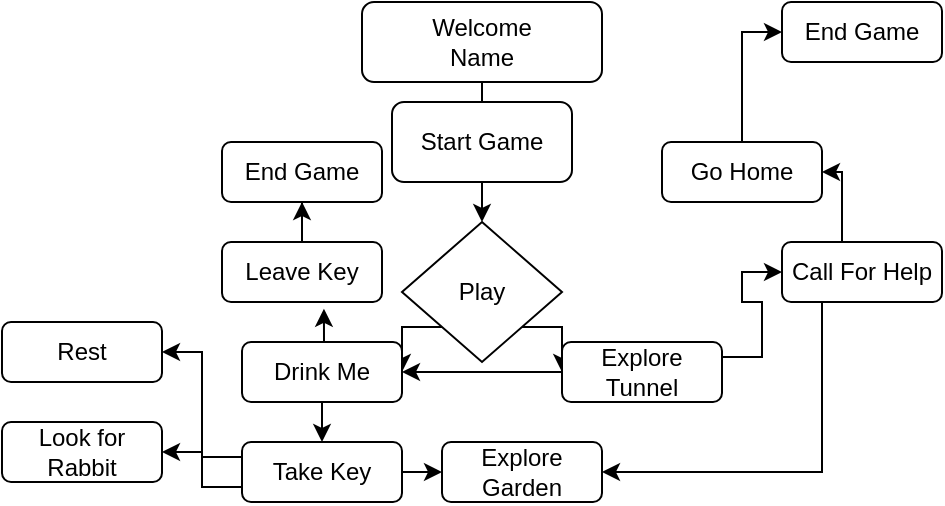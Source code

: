<mxfile version="24.8.0">
  <diagram id="C5RBs43oDa-KdzZeNtuy" name="Page-1">
    <mxGraphModel dx="1076" dy="547" grid="1" gridSize="10" guides="1" tooltips="1" connect="1" arrows="1" fold="1" page="1" pageScale="1" pageWidth="827" pageHeight="1169" math="0" shadow="0">
      <root>
        <mxCell id="WIyWlLk6GJQsqaUBKTNV-0" />
        <mxCell id="WIyWlLk6GJQsqaUBKTNV-1" parent="WIyWlLk6GJQsqaUBKTNV-0" />
        <mxCell id="WIyWlLk6GJQsqaUBKTNV-2" value="" style="rounded=0;html=1;jettySize=auto;orthogonalLoop=1;fontSize=11;endArrow=block;endFill=0;endSize=8;strokeWidth=1;shadow=0;labelBackgroundColor=none;edgeStyle=orthogonalEdgeStyle;" parent="WIyWlLk6GJQsqaUBKTNV-1" source="WIyWlLk6GJQsqaUBKTNV-3" edge="1">
          <mxGeometry relative="1" as="geometry">
            <mxPoint x="400" y="70" as="targetPoint" />
          </mxGeometry>
        </mxCell>
        <mxCell id="WIyWlLk6GJQsqaUBKTNV-3" value="Welcome&lt;div&gt;Name&lt;/div&gt;" style="rounded=1;whiteSpace=wrap;html=1;fontSize=12;glass=0;strokeWidth=1;shadow=0;" parent="WIyWlLk6GJQsqaUBKTNV-1" vertex="1">
          <mxGeometry x="340" width="120" height="40" as="geometry" />
        </mxCell>
        <mxCell id="EZz4u7kP4SdFqRR7eTQJ-1" value="Start Game" style="rounded=1;whiteSpace=wrap;html=1;" vertex="1" parent="WIyWlLk6GJQsqaUBKTNV-1">
          <mxGeometry x="355" y="50" width="90" height="40" as="geometry" />
        </mxCell>
        <mxCell id="EZz4u7kP4SdFqRR7eTQJ-3" value="End Game" style="rounded=1;whiteSpace=wrap;html=1;" vertex="1" parent="WIyWlLk6GJQsqaUBKTNV-1">
          <mxGeometry x="270" y="70" width="80" height="30" as="geometry" />
        </mxCell>
        <mxCell id="EZz4u7kP4SdFqRR7eTQJ-18" style="edgeStyle=orthogonalEdgeStyle;rounded=0;orthogonalLoop=1;jettySize=auto;html=1;exitX=0;exitY=1;exitDx=0;exitDy=0;entryX=1;entryY=0.5;entryDx=0;entryDy=0;" edge="1" parent="WIyWlLk6GJQsqaUBKTNV-1" source="EZz4u7kP4SdFqRR7eTQJ-9" target="EZz4u7kP4SdFqRR7eTQJ-12">
          <mxGeometry relative="1" as="geometry" />
        </mxCell>
        <mxCell id="EZz4u7kP4SdFqRR7eTQJ-19" style="edgeStyle=orthogonalEdgeStyle;rounded=0;orthogonalLoop=1;jettySize=auto;html=1;exitX=1;exitY=1;exitDx=0;exitDy=0;entryX=0;entryY=0.5;entryDx=0;entryDy=0;" edge="1" parent="WIyWlLk6GJQsqaUBKTNV-1" source="EZz4u7kP4SdFqRR7eTQJ-9" target="EZz4u7kP4SdFqRR7eTQJ-11">
          <mxGeometry relative="1" as="geometry" />
        </mxCell>
        <mxCell id="EZz4u7kP4SdFqRR7eTQJ-9" value="Play" style="rhombus;whiteSpace=wrap;html=1;" vertex="1" parent="WIyWlLk6GJQsqaUBKTNV-1">
          <mxGeometry x="360" y="110" width="80" height="70" as="geometry" />
        </mxCell>
        <mxCell id="EZz4u7kP4SdFqRR7eTQJ-10" value="" style="endArrow=classic;html=1;rounded=0;entryX=0.5;entryY=0;entryDx=0;entryDy=0;exitX=0.5;exitY=1;exitDx=0;exitDy=0;" edge="1" parent="WIyWlLk6GJQsqaUBKTNV-1" source="EZz4u7kP4SdFqRR7eTQJ-1" target="EZz4u7kP4SdFqRR7eTQJ-9">
          <mxGeometry width="50" height="50" relative="1" as="geometry">
            <mxPoint x="390" y="310" as="sourcePoint" />
            <mxPoint x="440" y="260" as="targetPoint" />
          </mxGeometry>
        </mxCell>
        <mxCell id="EZz4u7kP4SdFqRR7eTQJ-35" style="edgeStyle=orthogonalEdgeStyle;rounded=0;orthogonalLoop=1;jettySize=auto;html=1;exitX=1;exitY=0.25;exitDx=0;exitDy=0;entryX=0;entryY=0.5;entryDx=0;entryDy=0;" edge="1" parent="WIyWlLk6GJQsqaUBKTNV-1" source="EZz4u7kP4SdFqRR7eTQJ-11" target="EZz4u7kP4SdFqRR7eTQJ-32">
          <mxGeometry relative="1" as="geometry" />
        </mxCell>
        <mxCell id="EZz4u7kP4SdFqRR7eTQJ-44" style="edgeStyle=orthogonalEdgeStyle;rounded=0;orthogonalLoop=1;jettySize=auto;html=1;exitX=0;exitY=0.5;exitDx=0;exitDy=0;entryX=1;entryY=0.5;entryDx=0;entryDy=0;" edge="1" parent="WIyWlLk6GJQsqaUBKTNV-1" source="EZz4u7kP4SdFqRR7eTQJ-11" target="EZz4u7kP4SdFqRR7eTQJ-12">
          <mxGeometry relative="1" as="geometry" />
        </mxCell>
        <mxCell id="EZz4u7kP4SdFqRR7eTQJ-11" value="Explore Tunnel" style="rounded=1;whiteSpace=wrap;html=1;" vertex="1" parent="WIyWlLk6GJQsqaUBKTNV-1">
          <mxGeometry x="440" y="170" width="80" height="30" as="geometry" />
        </mxCell>
        <mxCell id="EZz4u7kP4SdFqRR7eTQJ-23" style="edgeStyle=orthogonalEdgeStyle;rounded=0;orthogonalLoop=1;jettySize=auto;html=1;exitX=0.5;exitY=1;exitDx=0;exitDy=0;entryX=0.5;entryY=0;entryDx=0;entryDy=0;" edge="1" parent="WIyWlLk6GJQsqaUBKTNV-1" source="EZz4u7kP4SdFqRR7eTQJ-12" target="EZz4u7kP4SdFqRR7eTQJ-22">
          <mxGeometry relative="1" as="geometry" />
        </mxCell>
        <mxCell id="EZz4u7kP4SdFqRR7eTQJ-12" value="Drink Me" style="rounded=1;whiteSpace=wrap;html=1;" vertex="1" parent="WIyWlLk6GJQsqaUBKTNV-1">
          <mxGeometry x="280" y="170" width="80" height="30" as="geometry" />
        </mxCell>
        <mxCell id="EZz4u7kP4SdFqRR7eTQJ-30" style="edgeStyle=orthogonalEdgeStyle;rounded=0;orthogonalLoop=1;jettySize=auto;html=1;exitX=0.5;exitY=0;exitDx=0;exitDy=0;" edge="1" parent="WIyWlLk6GJQsqaUBKTNV-1" source="EZz4u7kP4SdFqRR7eTQJ-20" target="EZz4u7kP4SdFqRR7eTQJ-3">
          <mxGeometry relative="1" as="geometry" />
        </mxCell>
        <mxCell id="EZz4u7kP4SdFqRR7eTQJ-20" value="Leave Key" style="rounded=1;whiteSpace=wrap;html=1;" vertex="1" parent="WIyWlLk6GJQsqaUBKTNV-1">
          <mxGeometry x="270" y="120" width="80" height="30" as="geometry" />
        </mxCell>
        <mxCell id="EZz4u7kP4SdFqRR7eTQJ-21" style="edgeStyle=orthogonalEdgeStyle;rounded=0;orthogonalLoop=1;jettySize=auto;html=1;exitX=0.5;exitY=0;exitDx=0;exitDy=0;entryX=0.637;entryY=1.113;entryDx=0;entryDy=0;entryPerimeter=0;" edge="1" parent="WIyWlLk6GJQsqaUBKTNV-1" source="EZz4u7kP4SdFqRR7eTQJ-12" target="EZz4u7kP4SdFqRR7eTQJ-20">
          <mxGeometry relative="1" as="geometry" />
        </mxCell>
        <mxCell id="EZz4u7kP4SdFqRR7eTQJ-27" style="edgeStyle=orthogonalEdgeStyle;rounded=0;orthogonalLoop=1;jettySize=auto;html=1;entryX=1;entryY=0.5;entryDx=0;entryDy=0;exitX=0;exitY=0.25;exitDx=0;exitDy=0;" edge="1" parent="WIyWlLk6GJQsqaUBKTNV-1" source="EZz4u7kP4SdFqRR7eTQJ-22" target="EZz4u7kP4SdFqRR7eTQJ-24">
          <mxGeometry relative="1" as="geometry" />
        </mxCell>
        <mxCell id="EZz4u7kP4SdFqRR7eTQJ-29" style="edgeStyle=orthogonalEdgeStyle;rounded=0;orthogonalLoop=1;jettySize=auto;html=1;exitX=0;exitY=0.75;exitDx=0;exitDy=0;entryX=1;entryY=0.5;entryDx=0;entryDy=0;" edge="1" parent="WIyWlLk6GJQsqaUBKTNV-1" source="EZz4u7kP4SdFqRR7eTQJ-22" target="EZz4u7kP4SdFqRR7eTQJ-26">
          <mxGeometry relative="1" as="geometry" />
        </mxCell>
        <mxCell id="EZz4u7kP4SdFqRR7eTQJ-43" style="edgeStyle=orthogonalEdgeStyle;rounded=0;orthogonalLoop=1;jettySize=auto;html=1;exitX=1;exitY=0.5;exitDx=0;exitDy=0;entryX=0;entryY=0.5;entryDx=0;entryDy=0;" edge="1" parent="WIyWlLk6GJQsqaUBKTNV-1" source="EZz4u7kP4SdFqRR7eTQJ-22" target="EZz4u7kP4SdFqRR7eTQJ-42">
          <mxGeometry relative="1" as="geometry" />
        </mxCell>
        <mxCell id="EZz4u7kP4SdFqRR7eTQJ-22" value="Take Key" style="rounded=1;whiteSpace=wrap;html=1;" vertex="1" parent="WIyWlLk6GJQsqaUBKTNV-1">
          <mxGeometry x="280" y="220" width="80" height="30" as="geometry" />
        </mxCell>
        <mxCell id="EZz4u7kP4SdFqRR7eTQJ-24" value="Look for Rabbit" style="rounded=1;whiteSpace=wrap;html=1;" vertex="1" parent="WIyWlLk6GJQsqaUBKTNV-1">
          <mxGeometry x="160" y="210" width="80" height="30" as="geometry" />
        </mxCell>
        <mxCell id="EZz4u7kP4SdFqRR7eTQJ-26" value="Rest" style="rounded=1;whiteSpace=wrap;html=1;" vertex="1" parent="WIyWlLk6GJQsqaUBKTNV-1">
          <mxGeometry x="160" y="160" width="80" height="30" as="geometry" />
        </mxCell>
        <mxCell id="EZz4u7kP4SdFqRR7eTQJ-39" style="edgeStyle=orthogonalEdgeStyle;rounded=0;orthogonalLoop=1;jettySize=auto;html=1;exitX=0.5;exitY=0;exitDx=0;exitDy=0;entryX=1;entryY=0.5;entryDx=0;entryDy=0;" edge="1" parent="WIyWlLk6GJQsqaUBKTNV-1" source="EZz4u7kP4SdFqRR7eTQJ-32" target="EZz4u7kP4SdFqRR7eTQJ-37">
          <mxGeometry relative="1" as="geometry">
            <Array as="points">
              <mxPoint x="580" y="120" />
              <mxPoint x="580" y="85" />
            </Array>
          </mxGeometry>
        </mxCell>
        <mxCell id="EZz4u7kP4SdFqRR7eTQJ-45" style="edgeStyle=orthogonalEdgeStyle;rounded=0;orthogonalLoop=1;jettySize=auto;html=1;exitX=0.25;exitY=1;exitDx=0;exitDy=0;entryX=1;entryY=0.5;entryDx=0;entryDy=0;" edge="1" parent="WIyWlLk6GJQsqaUBKTNV-1" source="EZz4u7kP4SdFqRR7eTQJ-32" target="EZz4u7kP4SdFqRR7eTQJ-42">
          <mxGeometry relative="1" as="geometry" />
        </mxCell>
        <mxCell id="EZz4u7kP4SdFqRR7eTQJ-32" value="Call For Help" style="rounded=1;whiteSpace=wrap;html=1;" vertex="1" parent="WIyWlLk6GJQsqaUBKTNV-1">
          <mxGeometry x="550" y="120" width="80" height="30" as="geometry" />
        </mxCell>
        <mxCell id="EZz4u7kP4SdFqRR7eTQJ-33" value="End Game" style="rounded=1;whiteSpace=wrap;html=1;" vertex="1" parent="WIyWlLk6GJQsqaUBKTNV-1">
          <mxGeometry x="550" width="80" height="30" as="geometry" />
        </mxCell>
        <mxCell id="EZz4u7kP4SdFqRR7eTQJ-41" style="edgeStyle=orthogonalEdgeStyle;rounded=0;orthogonalLoop=1;jettySize=auto;html=1;exitX=0.5;exitY=0;exitDx=0;exitDy=0;entryX=0;entryY=0.5;entryDx=0;entryDy=0;" edge="1" parent="WIyWlLk6GJQsqaUBKTNV-1" source="EZz4u7kP4SdFqRR7eTQJ-37" target="EZz4u7kP4SdFqRR7eTQJ-33">
          <mxGeometry relative="1" as="geometry" />
        </mxCell>
        <mxCell id="EZz4u7kP4SdFqRR7eTQJ-37" value="Go Home" style="rounded=1;whiteSpace=wrap;html=1;" vertex="1" parent="WIyWlLk6GJQsqaUBKTNV-1">
          <mxGeometry x="490" y="70" width="80" height="30" as="geometry" />
        </mxCell>
        <mxCell id="EZz4u7kP4SdFqRR7eTQJ-42" value="Explore Garden" style="rounded=1;whiteSpace=wrap;html=1;" vertex="1" parent="WIyWlLk6GJQsqaUBKTNV-1">
          <mxGeometry x="380" y="220" width="80" height="30" as="geometry" />
        </mxCell>
      </root>
    </mxGraphModel>
  </diagram>
</mxfile>
